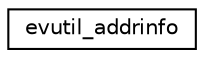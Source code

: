 digraph G
{
  edge [fontname="Helvetica",fontsize="10",labelfontname="Helvetica",labelfontsize="10"];
  node [fontname="Helvetica",fontsize="10",shape=record];
  rankdir="LR";
  Node1 [label="evutil_addrinfo",height=0.2,width=0.4,color="black", fillcolor="white", style="filled",URL="$structevutil__addrinfo.html"];
}
